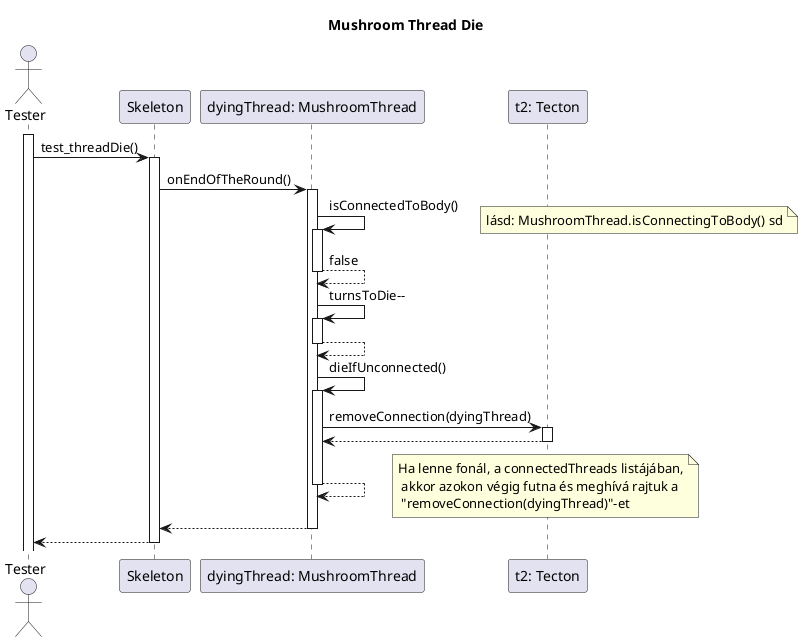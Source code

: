 @startuml Mushroom Thread Die

title Mushroom Thread Die

actor "Tester" as tester
participant "Skeleton" as skeleton

participant "dyingThread: MushroomThread" as dymt
participant "t2: Tecton" as t2

activate tester 

tester -> skeleton: test_threadDie()
activate skeleton

skeleton -> dymt: onEndOfTheRound()
activate dymt

dymt -> dymt: isConnectedToBody()
activate dymt
note right: lásd: MushroomThread.isConnectingToBody() sd 
dymt --> dymt: false
deactivate dymt


dymt -> dymt: turnsToDie--
activate dymt
dymt --> dymt
deactivate dymt

dymt -> dymt: dieIfUnconnected()
activate dymt

dymt -> t2: removeConnection(dyingThread)
activate t2
t2 --> dymt
deactivate t2

dymt --> dymt
deactivate dymt
note right: Ha lenne fonál, a connectedThreads listájában,\n akkor azokon végig futna és meghívá rajtuk a\n "removeConnection(dyingThread)"-et

dymt --> skeleton
deactivate dymt

skeleton --> tester
deactivate skeleton


@enduml